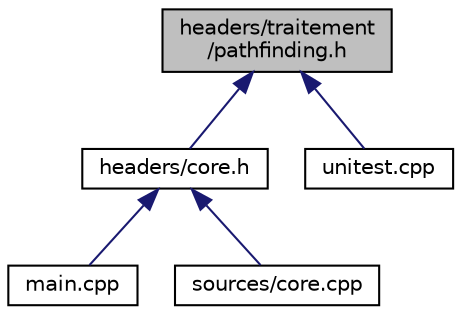 digraph "headers/traitement/pathfinding.h"
{
  edge [fontname="Helvetica",fontsize="10",labelfontname="Helvetica",labelfontsize="10"];
  node [fontname="Helvetica",fontsize="10",shape=record];
  Node1 [label="headers/traitement\l/pathfinding.h",height=0.2,width=0.4,color="black", fillcolor="grey75", style="filled" fontcolor="black"];
  Node1 -> Node2 [dir="back",color="midnightblue",fontsize="10",style="solid"];
  Node2 [label="headers/core.h",height=0.2,width=0.4,color="black", fillcolor="white", style="filled",URL="$core_8h.html",tooltip="State of State Machine. "];
  Node2 -> Node3 [dir="back",color="midnightblue",fontsize="10",style="solid"];
  Node3 [label="main.cpp",height=0.2,width=0.4,color="black", fillcolor="white", style="filled",URL="$main_8cpp.html"];
  Node2 -> Node4 [dir="back",color="midnightblue",fontsize="10",style="solid"];
  Node4 [label="sources/core.cpp",height=0.2,width=0.4,color="black", fillcolor="white", style="filled",URL="$core_8cpp.html"];
  Node1 -> Node5 [dir="back",color="midnightblue",fontsize="10",style="solid"];
  Node5 [label="unitest.cpp",height=0.2,width=0.4,color="black", fillcolor="white", style="filled",URL="$unitest_8cpp.html"];
}
